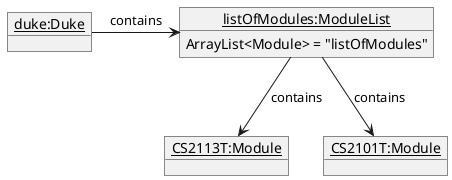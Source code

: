 @startuml
'https://plantuml.com/object-diagram

object "__duke:Duke__" as Duke
object "__listOfModules:ModuleList__" as ModuleList
ModuleList : ArrayList<Module> = "listOfModules"
object "__CS2113T:Module__" as CS2113T
object "__CS2101T:Module__" as CS2101

Duke -> ModuleList : contains
ModuleList -down-> CS2113T : contains
ModuleList -down-> CS2101 : contains

@enduml
